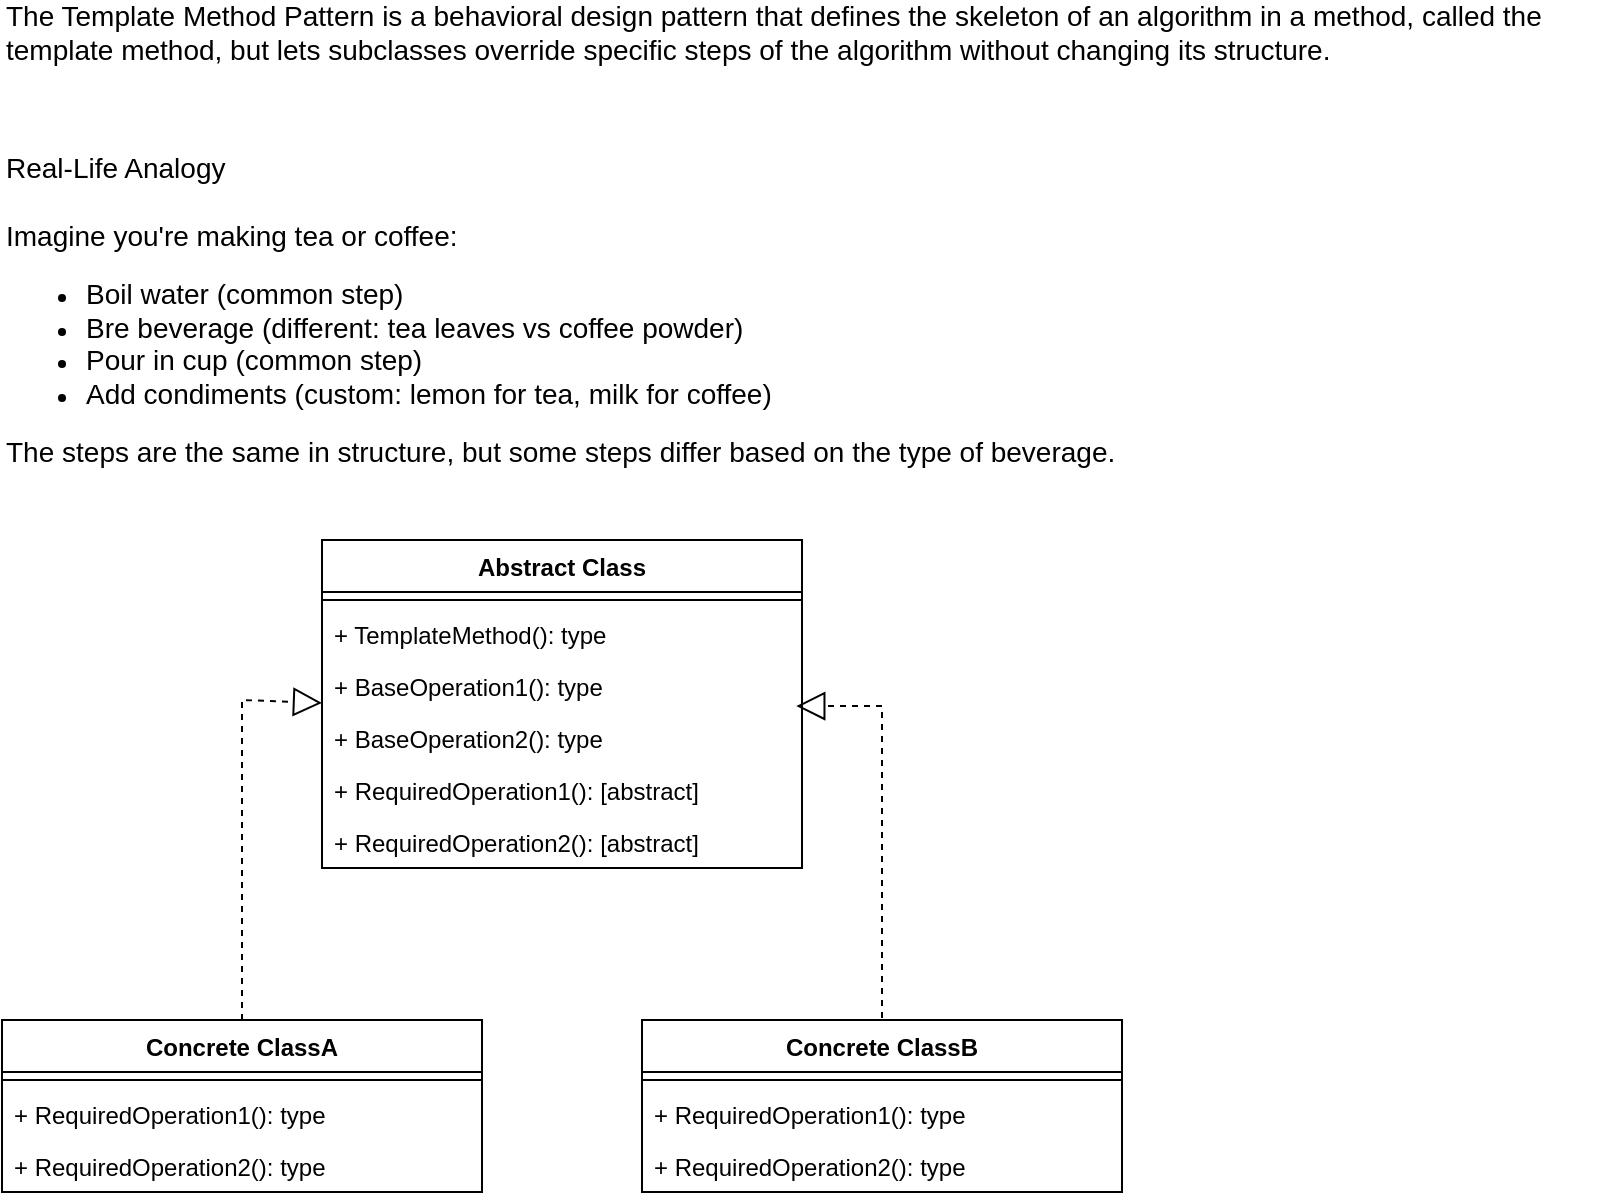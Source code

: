 <mxfile version="28.1.1">
  <diagram name="Page-1" id="jCvn4faZXQYlS1uiHQxV">
    <mxGraphModel dx="2058" dy="786" grid="1" gridSize="10" guides="1" tooltips="1" connect="1" arrows="1" fold="1" page="1" pageScale="1" pageWidth="850" pageHeight="1100" math="0" shadow="0">
      <root>
        <mxCell id="0" />
        <mxCell id="1" parent="0" />
        <mxCell id="OgLbBTEozjfbiL7jAVwz-1" value="The Template Method Pattern is a behavioral design pattern that defines the skeleton of an algorithm in a method, called the template method, but lets subclasses override specific steps of the algorithm without changing its structure.&lt;div&gt;&lt;br&gt;&lt;/div&gt;" style="text;html=1;align=left;verticalAlign=middle;whiteSpace=wrap;rounded=0;fontSize=14;" vertex="1" parent="1">
          <mxGeometry x="40" y="50" width="800" height="50" as="geometry" />
        </mxCell>
        <mxCell id="OgLbBTEozjfbiL7jAVwz-2" value="&lt;font style=&quot;font-size: 14px;&quot;&gt;Real-Life Analogy&lt;/font&gt;&lt;div&gt;&lt;font style=&quot;font-size: 14px;&quot;&gt;&lt;br&gt;&lt;/font&gt;&lt;/div&gt;&lt;div&gt;&lt;font style=&quot;font-size: 14px;&quot;&gt;Imagine you&#39;re making tea or coffee:&lt;/font&gt;&lt;/div&gt;&lt;div&gt;&lt;ul&gt;&lt;li&gt;&lt;font style=&quot;font-size: 14px;&quot;&gt;Boil water (common step)&lt;/font&gt;&lt;/li&gt;&lt;li&gt;&lt;font style=&quot;font-size: 14px;&quot;&gt;Bre beverage (different: tea leaves vs coffee powder)&lt;/font&gt;&lt;/li&gt;&lt;li&gt;&lt;font style=&quot;font-size: 14px;&quot;&gt;Pour in cup (common step)&lt;/font&gt;&lt;/li&gt;&lt;li&gt;&lt;font style=&quot;font-size: 14px;&quot;&gt;Add condiments (custom: lemon for tea, milk for coffee)&lt;/font&gt;&lt;/li&gt;&lt;/ul&gt;&lt;div&gt;&lt;span style=&quot;font-size: 14px;&quot;&gt;The steps are the same in structure, but some steps differ based on the type of beverage.&lt;/span&gt;&lt;/div&gt;&lt;/div&gt;" style="text;html=1;align=left;verticalAlign=middle;whiteSpace=wrap;rounded=0;" vertex="1" parent="1">
          <mxGeometry x="40" y="130" width="760" height="150" as="geometry" />
        </mxCell>
        <mxCell id="OgLbBTEozjfbiL7jAVwz-3" value="Abstract Class" style="swimlane;fontStyle=1;align=center;verticalAlign=top;childLayout=stackLayout;horizontal=1;startSize=26;horizontalStack=0;resizeParent=1;resizeParentMax=0;resizeLast=0;collapsible=1;marginBottom=0;whiteSpace=wrap;html=1;" vertex="1" parent="1">
          <mxGeometry x="200" y="320" width="240" height="164" as="geometry" />
        </mxCell>
        <mxCell id="OgLbBTEozjfbiL7jAVwz-5" value="" style="line;strokeWidth=1;fillColor=none;align=left;verticalAlign=middle;spacingTop=-1;spacingLeft=3;spacingRight=3;rotatable=0;labelPosition=right;points=[];portConstraint=eastwest;strokeColor=inherit;" vertex="1" parent="OgLbBTEozjfbiL7jAVwz-3">
          <mxGeometry y="26" width="240" height="8" as="geometry" />
        </mxCell>
        <mxCell id="OgLbBTEozjfbiL7jAVwz-6" value="+ TemplateMethod(): type" style="text;strokeColor=none;fillColor=none;align=left;verticalAlign=top;spacingLeft=4;spacingRight=4;overflow=hidden;rotatable=0;points=[[0,0.5],[1,0.5]];portConstraint=eastwest;whiteSpace=wrap;html=1;" vertex="1" parent="OgLbBTEozjfbiL7jAVwz-3">
          <mxGeometry y="34" width="240" height="26" as="geometry" />
        </mxCell>
        <mxCell id="OgLbBTEozjfbiL7jAVwz-7" value="+ BaseOperation1(): type" style="text;strokeColor=none;fillColor=none;align=left;verticalAlign=top;spacingLeft=4;spacingRight=4;overflow=hidden;rotatable=0;points=[[0,0.5],[1,0.5]];portConstraint=eastwest;whiteSpace=wrap;html=1;" vertex="1" parent="OgLbBTEozjfbiL7jAVwz-3">
          <mxGeometry y="60" width="240" height="26" as="geometry" />
        </mxCell>
        <mxCell id="OgLbBTEozjfbiL7jAVwz-8" value="+ BaseOperation2(): type" style="text;strokeColor=none;fillColor=none;align=left;verticalAlign=top;spacingLeft=4;spacingRight=4;overflow=hidden;rotatable=0;points=[[0,0.5],[1,0.5]];portConstraint=eastwest;whiteSpace=wrap;html=1;" vertex="1" parent="OgLbBTEozjfbiL7jAVwz-3">
          <mxGeometry y="86" width="240" height="26" as="geometry" />
        </mxCell>
        <mxCell id="OgLbBTEozjfbiL7jAVwz-10" value="+ RequiredOperation1(): [abstract]" style="text;strokeColor=none;fillColor=none;align=left;verticalAlign=top;spacingLeft=4;spacingRight=4;overflow=hidden;rotatable=0;points=[[0,0.5],[1,0.5]];portConstraint=eastwest;whiteSpace=wrap;html=1;" vertex="1" parent="OgLbBTEozjfbiL7jAVwz-3">
          <mxGeometry y="112" width="240" height="26" as="geometry" />
        </mxCell>
        <mxCell id="OgLbBTEozjfbiL7jAVwz-9" value="+ RequiredOperation2(): [abstract]" style="text;strokeColor=none;fillColor=none;align=left;verticalAlign=top;spacingLeft=4;spacingRight=4;overflow=hidden;rotatable=0;points=[[0,0.5],[1,0.5]];portConstraint=eastwest;whiteSpace=wrap;html=1;" vertex="1" parent="OgLbBTEozjfbiL7jAVwz-3">
          <mxGeometry y="138" width="240" height="26" as="geometry" />
        </mxCell>
        <mxCell id="OgLbBTEozjfbiL7jAVwz-11" value="Concrete ClassA" style="swimlane;fontStyle=1;align=center;verticalAlign=top;childLayout=stackLayout;horizontal=1;startSize=26;horizontalStack=0;resizeParent=1;resizeParentMax=0;resizeLast=0;collapsible=1;marginBottom=0;whiteSpace=wrap;html=1;" vertex="1" parent="1">
          <mxGeometry x="40" y="560" width="240" height="86" as="geometry" />
        </mxCell>
        <mxCell id="OgLbBTEozjfbiL7jAVwz-13" value="" style="line;strokeWidth=1;fillColor=none;align=left;verticalAlign=middle;spacingTop=-1;spacingLeft=3;spacingRight=3;rotatable=0;labelPosition=right;points=[];portConstraint=eastwest;strokeColor=inherit;" vertex="1" parent="OgLbBTEozjfbiL7jAVwz-11">
          <mxGeometry y="26" width="240" height="8" as="geometry" />
        </mxCell>
        <mxCell id="OgLbBTEozjfbiL7jAVwz-14" value="+ RequiredOperation1(): type" style="text;strokeColor=none;fillColor=none;align=left;verticalAlign=top;spacingLeft=4;spacingRight=4;overflow=hidden;rotatable=0;points=[[0,0.5],[1,0.5]];portConstraint=eastwest;whiteSpace=wrap;html=1;" vertex="1" parent="OgLbBTEozjfbiL7jAVwz-11">
          <mxGeometry y="34" width="240" height="26" as="geometry" />
        </mxCell>
        <mxCell id="OgLbBTEozjfbiL7jAVwz-15" value="+ RequiredOperation2(): type" style="text;strokeColor=none;fillColor=none;align=left;verticalAlign=top;spacingLeft=4;spacingRight=4;overflow=hidden;rotatable=0;points=[[0,0.5],[1,0.5]];portConstraint=eastwest;whiteSpace=wrap;html=1;" vertex="1" parent="OgLbBTEozjfbiL7jAVwz-11">
          <mxGeometry y="60" width="240" height="26" as="geometry" />
        </mxCell>
        <mxCell id="OgLbBTEozjfbiL7jAVwz-16" value="Concrete ClassB" style="swimlane;fontStyle=1;align=center;verticalAlign=top;childLayout=stackLayout;horizontal=1;startSize=26;horizontalStack=0;resizeParent=1;resizeParentMax=0;resizeLast=0;collapsible=1;marginBottom=0;whiteSpace=wrap;html=1;" vertex="1" parent="1">
          <mxGeometry x="360" y="560" width="240" height="86" as="geometry" />
        </mxCell>
        <mxCell id="OgLbBTEozjfbiL7jAVwz-17" value="" style="line;strokeWidth=1;fillColor=none;align=left;verticalAlign=middle;spacingTop=-1;spacingLeft=3;spacingRight=3;rotatable=0;labelPosition=right;points=[];portConstraint=eastwest;strokeColor=inherit;" vertex="1" parent="OgLbBTEozjfbiL7jAVwz-16">
          <mxGeometry y="26" width="240" height="8" as="geometry" />
        </mxCell>
        <mxCell id="OgLbBTEozjfbiL7jAVwz-18" value="+ RequiredOperation1(): type" style="text;strokeColor=none;fillColor=none;align=left;verticalAlign=top;spacingLeft=4;spacingRight=4;overflow=hidden;rotatable=0;points=[[0,0.5],[1,0.5]];portConstraint=eastwest;whiteSpace=wrap;html=1;" vertex="1" parent="OgLbBTEozjfbiL7jAVwz-16">
          <mxGeometry y="34" width="240" height="26" as="geometry" />
        </mxCell>
        <mxCell id="OgLbBTEozjfbiL7jAVwz-19" value="+ RequiredOperation2(): type" style="text;strokeColor=none;fillColor=none;align=left;verticalAlign=top;spacingLeft=4;spacingRight=4;overflow=hidden;rotatable=0;points=[[0,0.5],[1,0.5]];portConstraint=eastwest;whiteSpace=wrap;html=1;" vertex="1" parent="OgLbBTEozjfbiL7jAVwz-16">
          <mxGeometry y="60" width="240" height="26" as="geometry" />
        </mxCell>
        <mxCell id="OgLbBTEozjfbiL7jAVwz-20" value="" style="endArrow=block;dashed=1;endFill=0;endSize=12;html=1;rounded=0;entryX=0.988;entryY=0.885;entryDx=0;entryDy=0;entryPerimeter=0;" edge="1" parent="1" target="OgLbBTEozjfbiL7jAVwz-7">
          <mxGeometry width="160" relative="1" as="geometry">
            <mxPoint x="480" y="559" as="sourcePoint" />
            <mxPoint x="640" y="559" as="targetPoint" />
            <Array as="points">
              <mxPoint x="480" y="403" />
            </Array>
          </mxGeometry>
        </mxCell>
        <mxCell id="OgLbBTEozjfbiL7jAVwz-21" value="" style="endArrow=block;dashed=1;endFill=0;endSize=12;html=1;rounded=0;exitX=0.5;exitY=0;exitDx=0;exitDy=0;" edge="1" parent="1" source="OgLbBTEozjfbiL7jAVwz-11">
          <mxGeometry width="160" relative="1" as="geometry">
            <mxPoint x="40" y="401.5" as="sourcePoint" />
            <mxPoint x="200" y="401.5" as="targetPoint" />
            <Array as="points">
              <mxPoint x="160" y="400" />
            </Array>
          </mxGeometry>
        </mxCell>
      </root>
    </mxGraphModel>
  </diagram>
</mxfile>
